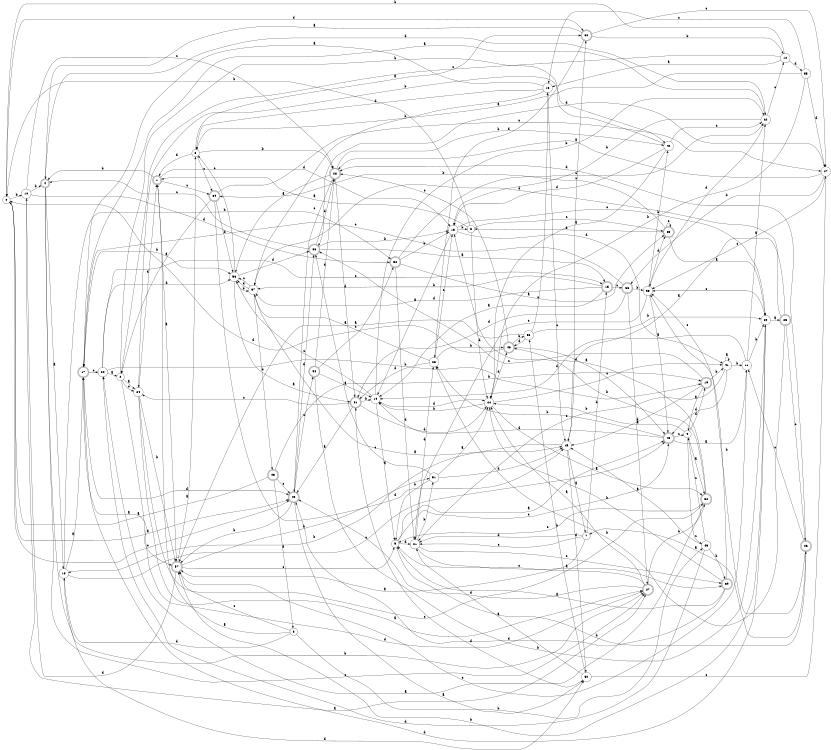 digraph n47_4 {
__start0 [label="" shape="none"];

rankdir=LR;
size="8,5";

s0 [style="filled", color="black", fillcolor="white" shape="circle", label="0"];
s1 [style="rounded,filled", color="black", fillcolor="white" shape="doublecircle", label="1"];
s2 [style="filled", color="black", fillcolor="white" shape="circle", label="2"];
s3 [style="filled", color="black", fillcolor="white" shape="circle", label="3"];
s4 [style="rounded,filled", color="black", fillcolor="white" shape="doublecircle", label="4"];
s5 [style="filled", color="black", fillcolor="white" shape="circle", label="5"];
s6 [style="filled", color="black", fillcolor="white" shape="circle", label="6"];
s7 [style="filled", color="black", fillcolor="white" shape="circle", label="7"];
s8 [style="filled", color="black", fillcolor="white" shape="circle", label="8"];
s9 [style="filled", color="black", fillcolor="white" shape="circle", label="9"];
s10 [style="filled", color="black", fillcolor="white" shape="circle", label="10"];
s11 [style="filled", color="black", fillcolor="white" shape="circle", label="11"];
s12 [style="filled", color="black", fillcolor="white" shape="circle", label="12"];
s13 [style="filled", color="black", fillcolor="white" shape="circle", label="13"];
s14 [style="filled", color="black", fillcolor="white" shape="circle", label="14"];
s15 [style="rounded,filled", color="black", fillcolor="white" shape="doublecircle", label="15"];
s16 [style="filled", color="black", fillcolor="white" shape="circle", label="16"];
s17 [style="rounded,filled", color="black", fillcolor="white" shape="doublecircle", label="17"];
s18 [style="filled", color="black", fillcolor="white" shape="circle", label="18"];
s19 [style="rounded,filled", color="black", fillcolor="white" shape="doublecircle", label="19"];
s20 [style="filled", color="black", fillcolor="white" shape="circle", label="20"];
s21 [style="filled", color="black", fillcolor="white" shape="circle", label="21"];
s22 [style="filled", color="black", fillcolor="white" shape="circle", label="22"];
s23 [style="filled", color="black", fillcolor="white" shape="circle", label="23"];
s24 [style="filled", color="black", fillcolor="white" shape="circle", label="24"];
s25 [style="rounded,filled", color="black", fillcolor="white" shape="doublecircle", label="25"];
s26 [style="rounded,filled", color="black", fillcolor="white" shape="doublecircle", label="26"];
s27 [style="rounded,filled", color="black", fillcolor="white" shape="doublecircle", label="27"];
s28 [style="rounded,filled", color="black", fillcolor="white" shape="doublecircle", label="28"];
s29 [style="filled", color="black", fillcolor="white" shape="circle", label="29"];
s30 [style="rounded,filled", color="black", fillcolor="white" shape="doublecircle", label="30"];
s31 [style="rounded,filled", color="black", fillcolor="white" shape="doublecircle", label="31"];
s32 [style="rounded,filled", color="black", fillcolor="white" shape="doublecircle", label="32"];
s33 [style="rounded,filled", color="black", fillcolor="white" shape="doublecircle", label="33"];
s34 [style="rounded,filled", color="black", fillcolor="white" shape="doublecircle", label="34"];
s35 [style="rounded,filled", color="black", fillcolor="white" shape="doublecircle", label="35"];
s36 [style="rounded,filled", color="black", fillcolor="white" shape="doublecircle", label="36"];
s37 [style="filled", color="black", fillcolor="white" shape="circle", label="37"];
s38 [style="filled", color="black", fillcolor="white" shape="circle", label="38"];
s39 [style="rounded,filled", color="black", fillcolor="white" shape="doublecircle", label="39"];
s40 [style="rounded,filled", color="black", fillcolor="white" shape="doublecircle", label="40"];
s41 [style="filled", color="black", fillcolor="white" shape="circle", label="41"];
s42 [style="filled", color="black", fillcolor="white" shape="circle", label="42"];
s43 [style="rounded,filled", color="black", fillcolor="white" shape="doublecircle", label="43"];
s44 [style="filled", color="black", fillcolor="white" shape="circle", label="44"];
s45 [style="filled", color="black", fillcolor="white" shape="circle", label="45"];
s46 [style="rounded,filled", color="black", fillcolor="white" shape="doublecircle", label="46"];
s47 [style="filled", color="black", fillcolor="white" shape="circle", label="47"];
s48 [style="rounded,filled", color="black", fillcolor="white" shape="doublecircle", label="48"];
s49 [style="filled", color="black", fillcolor="white" shape="circle", label="49"];
s50 [style="filled", color="black", fillcolor="white" shape="circle", label="50"];
s51 [style="filled", color="black", fillcolor="white" shape="circle", label="51"];
s52 [style="rounded,filled", color="black", fillcolor="white" shape="doublecircle", label="52"];
s53 [style="filled", color="black", fillcolor="white" shape="circle", label="53"];
s54 [style="rounded,filled", color="black", fillcolor="white" shape="doublecircle", label="54"];
s55 [style="filled", color="black", fillcolor="white" shape="circle", label="55"];
s56 [style="filled", color="black", fillcolor="white" shape="circle", label="56"];
s57 [style="rounded,filled", color="black", fillcolor="white" shape="doublecircle", label="57"];
s0 -> s40 [label="a"];
s0 -> s10 [label="b"];
s0 -> s40 [label="c"];
s0 -> s30 [label="d"];
s1 -> s57 [label="a"];
s1 -> s4 [label="b"];
s1 -> s34 [label="c"];
s1 -> s13 [label="d"];
s2 -> s24 [label="a"];
s2 -> s42 [label="b"];
s2 -> s24 [label="c"];
s2 -> s27 [label="d"];
s3 -> s30 [label="a"];
s3 -> s28 [label="b"];
s3 -> s34 [label="c"];
s3 -> s1 [label="d"];
s4 -> s18 [label="a"];
s4 -> s27 [label="b"];
s4 -> s27 [label="c"];
s4 -> s22 [label="d"];
s5 -> s48 [label="a"];
s5 -> s26 [label="b"];
s5 -> s48 [label="c"];
s5 -> s21 [label="d"];
s6 -> s1 [label="a"];
s6 -> s0 [label="b"];
s6 -> s35 [label="c"];
s6 -> s44 [label="d"];
s7 -> s57 [label="a"];
s7 -> s15 [label="b"];
s7 -> s21 [label="c"];
s7 -> s21 [label="d"];
s8 -> s1 [label="a"];
s8 -> s45 [label="b"];
s8 -> s57 [label="c"];
s8 -> s18 [label="d"];
s9 -> s32 [label="a"];
s9 -> s44 [label="b"];
s9 -> s45 [label="c"];
s9 -> s19 [label="d"];
s10 -> s27 [label="a"];
s10 -> s4 [label="b"];
s10 -> s28 [label="c"];
s10 -> s52 [label="d"];
s11 -> s22 [label="a"];
s11 -> s29 [label="b"];
s11 -> s57 [label="c"];
s11 -> s14 [label="d"];
s12 -> s16 [label="a"];
s12 -> s0 [label="b"];
s12 -> s2 [label="c"];
s12 -> s55 [label="d"];
s13 -> s14 [label="a"];
s13 -> s6 [label="b"];
s13 -> s29 [label="c"];
s13 -> s41 [label="d"];
s14 -> s5 [label="a"];
s14 -> s22 [label="b"];
s14 -> s56 [label="c"];
s14 -> s44 [label="d"];
s15 -> s14 [label="a"];
s15 -> s37 [label="b"];
s15 -> s33 [label="c"];
s15 -> s37 [label="d"];
s16 -> s17 [label="a"];
s16 -> s37 [label="b"];
s16 -> s49 [label="c"];
s16 -> s3 [label="d"];
s17 -> s57 [label="a"];
s17 -> s56 [label="b"];
s17 -> s20 [label="c"];
s17 -> s40 [label="d"];
s18 -> s17 [label="a"];
s18 -> s52 [label="b"];
s18 -> s48 [label="c"];
s18 -> s50 [label="d"];
s19 -> s9 [label="a"];
s19 -> s41 [label="b"];
s19 -> s36 [label="c"];
s19 -> s49 [label="d"];
s20 -> s2 [label="a"];
s20 -> s19 [label="b"];
s20 -> s15 [label="c"];
s20 -> s56 [label="d"];
s21 -> s39 [label="a"];
s21 -> s51 [label="b"];
s21 -> s39 [label="c"];
s21 -> s23 [label="d"];
s22 -> s17 [label="a"];
s22 -> s13 [label="b"];
s22 -> s12 [label="c"];
s22 -> s38 [label="d"];
s23 -> s37 [label="a"];
s23 -> s46 [label="b"];
s23 -> s13 [label="c"];
s23 -> s31 [label="d"];
s24 -> s27 [label="a"];
s24 -> s57 [label="b"];
s24 -> s32 [label="c"];
s24 -> s1 [label="d"];
s25 -> s49 [label="a"];
s25 -> s23 [label="b"];
s25 -> s26 [label="c"];
s25 -> s37 [label="d"];
s26 -> s7 [label="a"];
s26 -> s38 [label="b"];
s26 -> s11 [label="c"];
s26 -> s28 [label="d"];
s27 -> s44 [label="a"];
s27 -> s32 [label="b"];
s27 -> s5 [label="c"];
s27 -> s40 [label="d"];
s28 -> s56 [label="a"];
s28 -> s42 [label="b"];
s28 -> s40 [label="c"];
s28 -> s31 [label="d"];
s29 -> s25 [label="a"];
s29 -> s57 [label="b"];
s29 -> s38 [label="c"];
s29 -> s17 [label="d"];
s30 -> s4 [label="a"];
s30 -> s12 [label="b"];
s30 -> s47 [label="c"];
s30 -> s23 [label="d"];
s31 -> s40 [label="a"];
s31 -> s14 [label="b"];
s31 -> s24 [label="c"];
s31 -> s44 [label="d"];
s32 -> s20 [label="a"];
s32 -> s46 [label="b"];
s32 -> s5 [label="c"];
s32 -> s13 [label="d"];
s33 -> s27 [label="a"];
s33 -> s38 [label="b"];
s33 -> s17 [label="c"];
s33 -> s31 [label="d"];
s34 -> s2 [label="a"];
s34 -> s56 [label="b"];
s34 -> s47 [label="c"];
s34 -> s49 [label="d"];
s35 -> s29 [label="a"];
s35 -> s34 [label="b"];
s35 -> s35 [label="c"];
s35 -> s6 [label="d"];
s36 -> s15 [label="a"];
s36 -> s13 [label="b"];
s36 -> s4 [label="c"];
s36 -> s28 [label="d"];
s37 -> s49 [label="a"];
s37 -> s43 [label="b"];
s37 -> s56 [label="c"];
s37 -> s56 [label="d"];
s38 -> s48 [label="a"];
s38 -> s42 [label="b"];
s38 -> s21 [label="c"];
s38 -> s35 [label="d"];
s39 -> s5 [label="a"];
s39 -> s44 [label="b"];
s39 -> s38 [label="c"];
s39 -> s40 [label="d"];
s40 -> s50 [label="a"];
s40 -> s57 [label="b"];
s40 -> s54 [label="c"];
s40 -> s36 [label="d"];
s41 -> s41 [label="a"];
s41 -> s11 [label="b"];
s41 -> s21 [label="c"];
s41 -> s48 [label="d"];
s42 -> s44 [label="a"];
s42 -> s24 [label="b"];
s42 -> s22 [label="c"];
s42 -> s13 [label="d"];
s43 -> s0 [label="a"];
s43 -> s19 [label="b"];
s43 -> s40 [label="c"];
s43 -> s8 [label="d"];
s44 -> s32 [label="a"];
s44 -> s14 [label="b"];
s44 -> s41 [label="c"];
s44 -> s46 [label="d"];
s45 -> s49 [label="a"];
s45 -> s39 [label="b"];
s45 -> s9 [label="c"];
s45 -> s20 [label="d"];
s46 -> s48 [label="a"];
s46 -> s53 [label="b"];
s46 -> s28 [label="c"];
s46 -> s0 [label="d"];
s47 -> s28 [label="a"];
s47 -> s33 [label="b"];
s47 -> s38 [label="c"];
s47 -> s36 [label="d"];
s48 -> s11 [label="a"];
s48 -> s23 [label="b"];
s48 -> s9 [label="c"];
s48 -> s14 [label="d"];
s49 -> s7 [label="a"];
s49 -> s18 [label="b"];
s49 -> s30 [label="c"];
s49 -> s50 [label="d"];
s50 -> s21 [label="a"];
s50 -> s53 [label="b"];
s50 -> s47 [label="c"];
s50 -> s31 [label="d"];
s51 -> s44 [label="a"];
s51 -> s5 [label="b"];
s51 -> s36 [label="c"];
s51 -> s49 [label="d"];
s52 -> s35 [label="a"];
s52 -> s13 [label="b"];
s52 -> s22 [label="c"];
s52 -> s21 [label="d"];
s53 -> s57 [label="a"];
s53 -> s29 [label="b"];
s53 -> s16 [label="c"];
s53 -> s46 [label="d"];
s54 -> s14 [label="a"];
s54 -> s29 [label="b"];
s54 -> s52 [label="c"];
s54 -> s28 [label="d"];
s55 -> s3 [label="a"];
s55 -> s44 [label="b"];
s55 -> s16 [label="c"];
s55 -> s47 [label="d"];
s56 -> s31 [label="a"];
s56 -> s37 [label="b"];
s56 -> s3 [label="c"];
s56 -> s36 [label="d"];
s57 -> s3 [label="a"];
s57 -> s51 [label="b"];
s57 -> s5 [label="c"];
s57 -> s10 [label="d"];

}